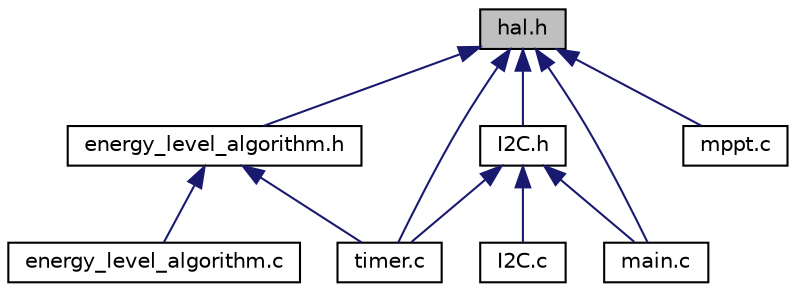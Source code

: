 digraph "hal.h"
{
  edge [fontname="Helvetica",fontsize="10",labelfontname="Helvetica",labelfontsize="10"];
  node [fontname="Helvetica",fontsize="10",shape=record];
  Node2 [label="hal.h",height=0.2,width=0.4,color="black", fillcolor="grey75", style="filled", fontcolor="black"];
  Node2 -> Node3 [dir="back",color="midnightblue",fontsize="10",style="solid",fontname="Helvetica"];
  Node3 [label="energy_level_algorithm.h",height=0.2,width=0.4,color="black", fillcolor="white", style="filled",URL="$d7/dd5/energy__level__algorithm_8h.html"];
  Node3 -> Node4 [dir="back",color="midnightblue",fontsize="10",style="solid",fontname="Helvetica"];
  Node4 [label="energy_level_algorithm.c",height=0.2,width=0.4,color="black", fillcolor="white", style="filled",URL="$d6/dfc/energy__level__algorithm_8c.html"];
  Node3 -> Node5 [dir="back",color="midnightblue",fontsize="10",style="solid",fontname="Helvetica"];
  Node5 [label="timer.c",height=0.2,width=0.4,color="black", fillcolor="white", style="filled",URL="$df/d41/timer_8c.html"];
  Node2 -> Node6 [dir="back",color="midnightblue",fontsize="10",style="solid",fontname="Helvetica"];
  Node6 [label="I2C.h",height=0.2,width=0.4,color="black", fillcolor="white", style="filled",URL="$d2/dbc/I2C_8h.html"];
  Node6 -> Node7 [dir="back",color="midnightblue",fontsize="10",style="solid",fontname="Helvetica"];
  Node7 [label="I2C.c",height=0.2,width=0.4,color="black", fillcolor="white", style="filled",URL="$d5/dd6/I2C_8c.html"];
  Node6 -> Node8 [dir="back",color="midnightblue",fontsize="10",style="solid",fontname="Helvetica"];
  Node8 [label="main.c",height=0.2,width=0.4,color="black", fillcolor="white", style="filled",URL="$d0/d29/main_8c.html",tooltip="Main MCU and peripherals configuration. "];
  Node6 -> Node5 [dir="back",color="midnightblue",fontsize="10",style="solid",fontname="Helvetica"];
  Node2 -> Node8 [dir="back",color="midnightblue",fontsize="10",style="solid",fontname="Helvetica"];
  Node2 -> Node9 [dir="back",color="midnightblue",fontsize="10",style="solid",fontname="Helvetica"];
  Node9 [label="mppt.c",height=0.2,width=0.4,color="black", fillcolor="white", style="filled",URL="$d5/d6a/mppt_8c.html"];
  Node2 -> Node5 [dir="back",color="midnightblue",fontsize="10",style="solid",fontname="Helvetica"];
}
